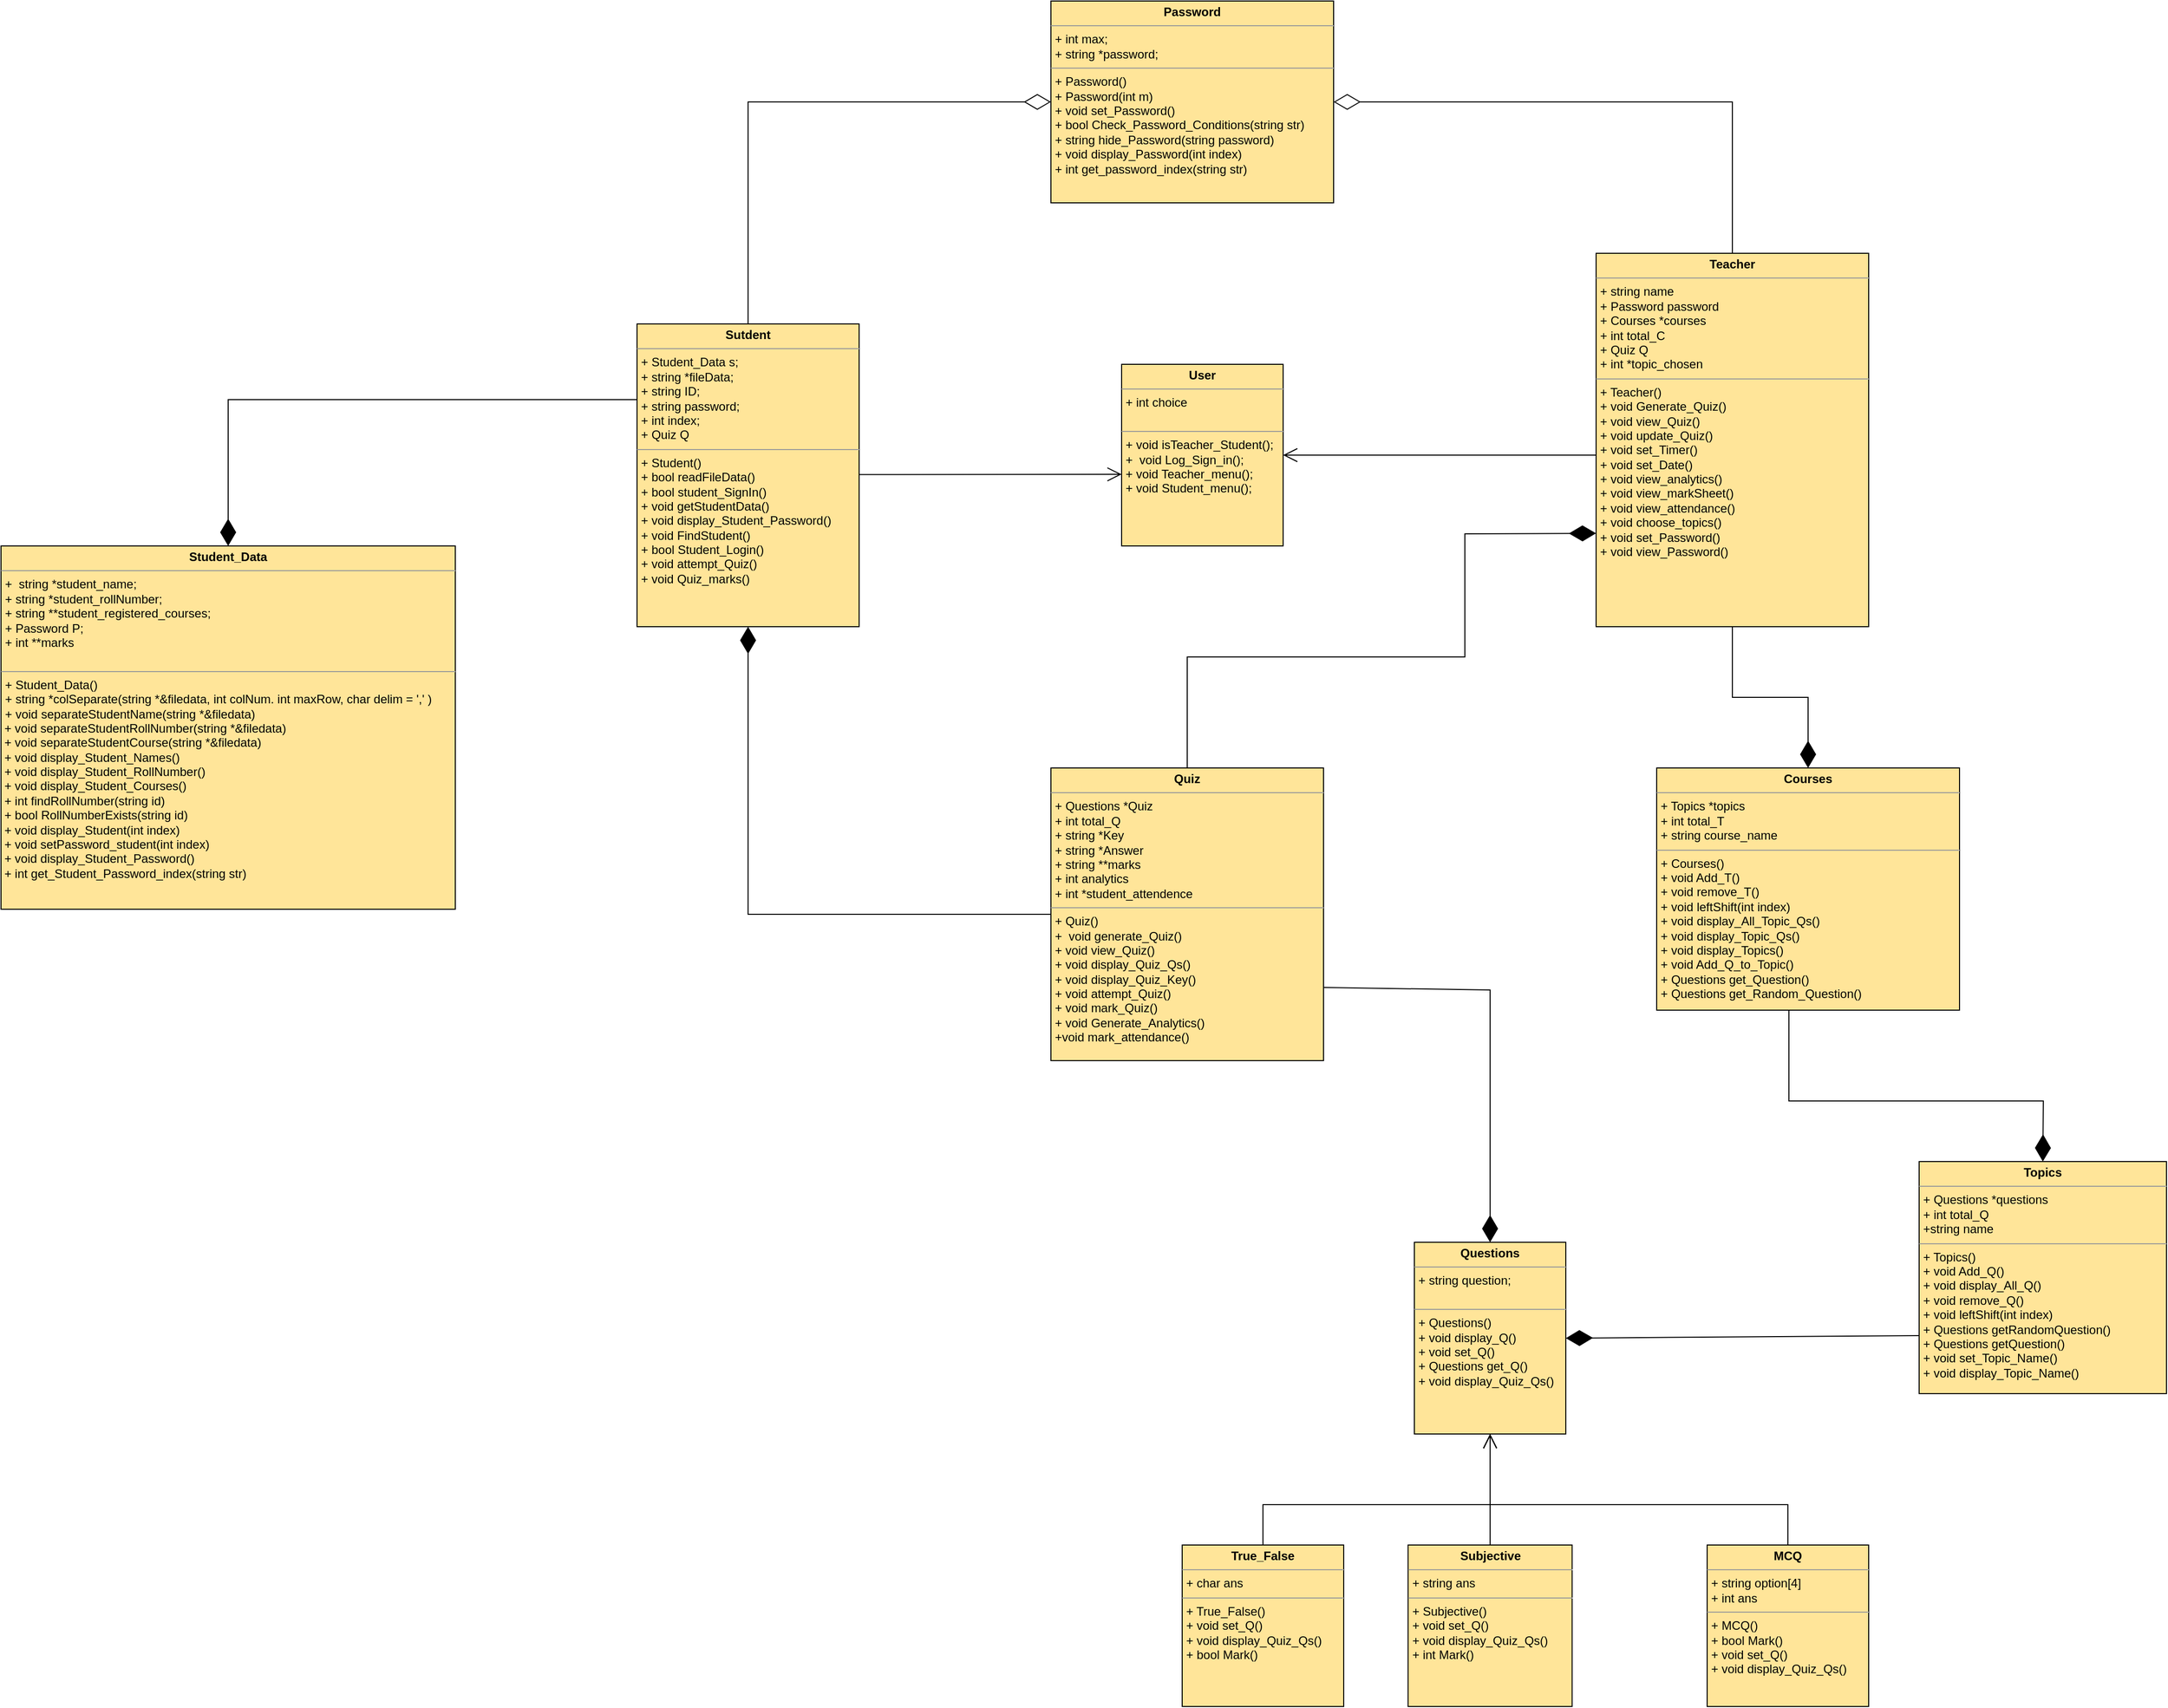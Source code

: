 <mxfile version="21.2.9" type="device">
  <diagram name="Page-1" id="GcSjLYVJun45zZB_SUr3">
    <mxGraphModel dx="4026" dy="2720" grid="1" gridSize="10" guides="1" tooltips="1" connect="1" arrows="1" fold="1" page="1" pageScale="1" pageWidth="850" pageHeight="1100" math="0" shadow="0">
      <root>
        <mxCell id="0" />
        <mxCell id="1" parent="0" />
        <mxCell id="1UL17R5PPc6tgj92Qz5R-5" value="&lt;p style=&quot;margin:0px;margin-top:4px;text-align:center;&quot;&gt;&lt;b&gt;User&lt;/b&gt;&lt;/p&gt;&lt;hr size=&quot;1&quot;&gt;&lt;p style=&quot;margin:0px;margin-left:4px;&quot;&gt;+ int choice&lt;/p&gt;&lt;p style=&quot;margin:0px;margin-left:4px;&quot;&gt;&lt;br&gt;&lt;/p&gt;&lt;hr size=&quot;1&quot;&gt;&lt;p style=&quot;margin:0px;margin-left:4px;&quot;&gt;+ void isTeacher_Student();&lt;/p&gt;&lt;p style=&quot;margin:0px;margin-left:4px;&quot;&gt;+&amp;nbsp; void Log_Sign_in();&lt;/p&gt;&lt;p style=&quot;margin:0px;margin-left:4px;&quot;&gt;+ void Teacher_menu();&lt;/p&gt;&lt;p style=&quot;margin:0px;margin-left:4px;&quot;&gt;+ void Student_menu();&lt;/p&gt;" style="verticalAlign=top;align=left;overflow=fill;fontSize=12;fontFamily=Helvetica;html=1;whiteSpace=wrap;fillColor=#FFE599;" vertex="1" parent="1">
          <mxGeometry x="940" y="150" width="160" height="180" as="geometry" />
        </mxCell>
        <mxCell id="1UL17R5PPc6tgj92Qz5R-6" value="&lt;p style=&quot;margin:0px;margin-top:4px;text-align:center;&quot;&gt;&lt;b&gt;Student_Data&lt;/b&gt;&lt;/p&gt;&lt;hr size=&quot;1&quot;&gt;&lt;p style=&quot;margin:0px;margin-left:4px;&quot;&gt;+&amp;nbsp;&amp;nbsp;string *student_name;&lt;/p&gt;&lt;p style=&quot;margin:0px;margin-left:4px;&quot;&gt;+ string *student_rollNumber;&lt;/p&gt;&lt;p style=&quot;margin:0px;margin-left:4px;&quot;&gt;+ string **student_registered_courses;&lt;/p&gt;&lt;p style=&quot;margin:0px;margin-left:4px;&quot;&gt;+ Password P;&lt;/p&gt;&lt;p style=&quot;margin:0px;margin-left:4px;&quot;&gt;+ int **marks&lt;/p&gt;&lt;p style=&quot;margin:0px;margin-left:4px;&quot;&gt;&lt;br&gt;&lt;/p&gt;&lt;hr size=&quot;1&quot;&gt;&lt;p style=&quot;margin:0px;margin-left:4px;&quot;&gt;+ Student_Data()&lt;/p&gt;&lt;p style=&quot;margin:0px;margin-left:4px;&quot;&gt;+ string *colSeparate(string *&amp;amp;filedata, int colNum. int maxRow, char delim = &#39;,&#39; )&lt;/p&gt;&lt;p style=&quot;margin:0px;margin-left:4px;&quot;&gt;+ void separateStudentName(string *&amp;amp;filedata)&lt;/p&gt;&amp;nbsp;+ void separateStudentRollNumber(string *&amp;amp;filedata)&lt;br&gt;&amp;nbsp;+ void separateStudentCourse(string *&amp;amp;filedata)&lt;br&gt;&amp;nbsp;+ void display_Student_Names()&lt;br&gt;&amp;nbsp;+ void display_Student_RollNumber()&lt;br&gt;&amp;nbsp;+ void display_Student_Courses()&lt;br&gt;&amp;nbsp;+ int findRollNumber(string id)&lt;br&gt;&amp;nbsp;+ bool RollNumberExists(string id)&lt;br&gt;&amp;nbsp;+ void display_Student(int index)&lt;br&gt;&amp;nbsp;+ void setPassword_student(int index)&lt;br&gt;&amp;nbsp;+ void display_Student_Password()&lt;br&gt;&amp;nbsp;+ int get_Student_Password_index(string str)&lt;br&gt;&amp;nbsp;&lt;br&gt;&lt;p style=&quot;margin:0px;margin-left:4px;&quot;&gt;&amp;nbsp;&lt;/p&gt;&lt;p style=&quot;margin:0px;margin-left:4px;&quot;&gt;&lt;br&gt;&lt;/p&gt;" style="verticalAlign=top;align=left;overflow=fill;fontSize=12;fontFamily=Helvetica;html=1;whiteSpace=wrap;fillColor=#FFE599;" vertex="1" parent="1">
          <mxGeometry x="-170" y="330" width="450" height="360" as="geometry" />
        </mxCell>
        <mxCell id="1UL17R5PPc6tgj92Qz5R-9" value="&lt;p style=&quot;margin:0px;margin-top:4px;text-align:center;&quot;&gt;&lt;b&gt;Sutdent&lt;/b&gt;&lt;/p&gt;&lt;hr size=&quot;1&quot;&gt;&lt;p style=&quot;margin:0px;margin-left:4px;&quot;&gt;+ Student_Data s;&lt;/p&gt;&lt;p style=&quot;margin:0px;margin-left:4px;&quot;&gt;+ string *fileData;&lt;/p&gt;&lt;p style=&quot;margin:0px;margin-left:4px;&quot;&gt;+ string ID;&lt;/p&gt;&lt;p style=&quot;margin:0px;margin-left:4px;&quot;&gt;+ string password;&lt;/p&gt;&lt;p style=&quot;margin:0px;margin-left:4px;&quot;&gt;+ int index;&lt;/p&gt;&lt;p style=&quot;margin:0px;margin-left:4px;&quot;&gt;+ Quiz Q&lt;/p&gt;&lt;hr size=&quot;1&quot;&gt;&lt;p style=&quot;margin:0px;margin-left:4px;&quot;&gt;+ Student()&lt;/p&gt;&lt;p style=&quot;margin:0px;margin-left:4px;&quot;&gt;+ bool readFileData()&lt;/p&gt;&lt;p style=&quot;margin:0px;margin-left:4px;&quot;&gt;+ bool student_SignIn()&lt;/p&gt;&lt;p style=&quot;margin:0px;margin-left:4px;&quot;&gt;+ void getStudentData()&lt;/p&gt;&lt;p style=&quot;margin:0px;margin-left:4px;&quot;&gt;+ void display_Student_Password()&lt;/p&gt;&lt;p style=&quot;margin:0px;margin-left:4px;&quot;&gt;+ void FindStudent()&lt;/p&gt;&lt;p style=&quot;margin:0px;margin-left:4px;&quot;&gt;+ bool Student_Login()&lt;/p&gt;&lt;p style=&quot;margin:0px;margin-left:4px;&quot;&gt;+ void attempt_Quiz()&lt;/p&gt;&lt;p style=&quot;margin:0px;margin-left:4px;&quot;&gt;&lt;span style=&quot;background-color: initial;&quot;&gt;+ void Quiz_marks()&lt;/span&gt;&lt;br&gt;&lt;/p&gt;" style="verticalAlign=top;align=left;overflow=fill;fontSize=12;fontFamily=Helvetica;html=1;whiteSpace=wrap;fillColor=#FFE599;" vertex="1" parent="1">
          <mxGeometry x="460" y="110" width="220" height="300" as="geometry" />
        </mxCell>
        <mxCell id="1UL17R5PPc6tgj92Qz5R-10" value="&lt;p style=&quot;margin:0px;margin-top:4px;text-align:center;&quot;&gt;&lt;b&gt;Password&lt;/b&gt;&lt;/p&gt;&lt;hr size=&quot;1&quot;&gt;&lt;p style=&quot;margin:0px;margin-left:4px;&quot;&gt;+ int max;&lt;/p&gt;&lt;p style=&quot;margin:0px;margin-left:4px;&quot;&gt;+ string *password;&lt;/p&gt;&lt;hr size=&quot;1&quot;&gt;&lt;p style=&quot;margin:0px;margin-left:4px;&quot;&gt;+ Password()&lt;/p&gt;&lt;p style=&quot;margin:0px;margin-left:4px;&quot;&gt;+ Password(int m)&lt;/p&gt;&lt;p style=&quot;margin:0px;margin-left:4px;&quot;&gt;+ void set_Password()&lt;/p&gt;&lt;p style=&quot;margin:0px;margin-left:4px;&quot;&gt;+ bool Check_Password_Conditions(string str)&lt;/p&gt;&lt;p style=&quot;margin:0px;margin-left:4px;&quot;&gt;+ string hide_Password(string password)&lt;/p&gt;&lt;p style=&quot;margin:0px;margin-left:4px;&quot;&gt;+ void display_Password(int index)&lt;/p&gt;&lt;p style=&quot;margin:0px;margin-left:4px;&quot;&gt;+ int get_password_index(string str)&lt;/p&gt;" style="verticalAlign=top;align=left;overflow=fill;fontSize=12;fontFamily=Helvetica;html=1;whiteSpace=wrap;fillColor=#FFE599;" vertex="1" parent="1">
          <mxGeometry x="870" y="-210" width="280" height="200" as="geometry" />
        </mxCell>
        <mxCell id="1UL17R5PPc6tgj92Qz5R-11" value="&lt;p style=&quot;margin:0px;margin-top:4px;text-align:center;&quot;&gt;&lt;b&gt;Questions&lt;/b&gt;&lt;/p&gt;&lt;hr size=&quot;1&quot;&gt;&lt;p style=&quot;margin:0px;margin-left:4px;&quot;&gt;+ string question;&lt;/p&gt;&lt;p style=&quot;margin:0px;margin-left:4px;&quot;&gt;&lt;br&gt;&lt;/p&gt;&lt;hr size=&quot;1&quot;&gt;&lt;p style=&quot;margin:0px;margin-left:4px;&quot;&gt;+ Questions()&lt;/p&gt;&lt;p style=&quot;margin:0px;margin-left:4px;&quot;&gt;+ void display_Q()&lt;/p&gt;&lt;p style=&quot;margin:0px;margin-left:4px;&quot;&gt;+ void set_Q()&lt;/p&gt;&lt;p style=&quot;margin:0px;margin-left:4px;&quot;&gt;+ Questions get_Q(&lt;span style=&quot;background-color: initial;&quot;&gt;)&lt;/span&gt;&lt;/p&gt;&lt;p style=&quot;margin:0px;margin-left:4px;&quot;&gt;&lt;span style=&quot;background-color: initial;&quot;&gt;+ void display_Quiz_Qs()&lt;/span&gt;&lt;/p&gt;&lt;p style=&quot;margin:0px;margin-left:4px;&quot;&gt;&lt;br&gt;&lt;/p&gt;" style="verticalAlign=top;align=left;overflow=fill;fontSize=12;fontFamily=Helvetica;html=1;whiteSpace=wrap;fillColor=#FFE599;" vertex="1" parent="1">
          <mxGeometry x="1230" y="1020" width="150" height="190" as="geometry" />
        </mxCell>
        <mxCell id="1UL17R5PPc6tgj92Qz5R-12" value="&lt;p style=&quot;margin:0px;margin-top:4px;text-align:center;&quot;&gt;&lt;b&gt;True_False&lt;/b&gt;&lt;/p&gt;&lt;hr size=&quot;1&quot;&gt;&lt;p style=&quot;margin:0px;margin-left:4px;&quot;&gt;+ char ans&lt;/p&gt;&lt;hr size=&quot;1&quot;&gt;&lt;p style=&quot;margin:0px;margin-left:4px;&quot;&gt;+ True_False()&lt;/p&gt;&lt;p style=&quot;margin:0px;margin-left:4px;&quot;&gt;+ void set_Q()&lt;/p&gt;&lt;p style=&quot;margin:0px;margin-left:4px;&quot;&gt;+ void display_Quiz_Qs()&lt;/p&gt;&lt;p style=&quot;margin:0px;margin-left:4px;&quot;&gt;+ bool Mark()&lt;/p&gt;" style="verticalAlign=top;align=left;overflow=fill;fontSize=12;fontFamily=Helvetica;html=1;whiteSpace=wrap;fillColor=#FFE599;" vertex="1" parent="1">
          <mxGeometry x="1000" y="1320" width="160" height="160" as="geometry" />
        </mxCell>
        <mxCell id="1UL17R5PPc6tgj92Qz5R-13" value="&lt;p style=&quot;margin:0px;margin-top:4px;text-align:center;&quot;&gt;&lt;b&gt;Subjective&lt;/b&gt;&lt;/p&gt;&lt;hr size=&quot;1&quot;&gt;&lt;p style=&quot;margin:0px;margin-left:4px;&quot;&gt;+ string ans&lt;/p&gt;&lt;hr size=&quot;1&quot;&gt;&lt;p style=&quot;margin:0px;margin-left:4px;&quot;&gt;+ Subjective()&lt;/p&gt;&lt;p style=&quot;border-color: var(--border-color); margin: 0px 0px 0px 4px;&quot;&gt;+ void set_Q()&lt;/p&gt;&lt;p style=&quot;border-color: var(--border-color); margin: 0px 0px 0px 4px;&quot;&gt;+ void display_Quiz_Qs()&lt;/p&gt;&lt;p style=&quot;margin:0px;margin-left:4px;&quot;&gt;+ int Mark()&lt;/p&gt;" style="verticalAlign=top;align=left;overflow=fill;fontSize=12;fontFamily=Helvetica;html=1;whiteSpace=wrap;fillColor=#FFE599;" vertex="1" parent="1">
          <mxGeometry x="1223.75" y="1320" width="162.5" height="160" as="geometry" />
        </mxCell>
        <mxCell id="1UL17R5PPc6tgj92Qz5R-14" value="&lt;p style=&quot;margin:0px;margin-top:4px;text-align:center;&quot;&gt;&lt;b&gt;MCQ&lt;/b&gt;&lt;/p&gt;&lt;hr size=&quot;1&quot;&gt;&lt;p style=&quot;margin:0px;margin-left:4px;&quot;&gt;+ string option[4]&lt;/p&gt;&lt;p style=&quot;margin:0px;margin-left:4px;&quot;&gt;+ int ans&lt;/p&gt;&lt;hr size=&quot;1&quot;&gt;&lt;p style=&quot;margin:0px;margin-left:4px;&quot;&gt;+ MCQ()&lt;/p&gt;&lt;p style=&quot;margin:0px;margin-left:4px;&quot;&gt;+ bool Mark()&lt;/p&gt;&lt;p style=&quot;border-color: var(--border-color); margin: 0px 0px 0px 4px;&quot;&gt;+ void set_Q()&lt;/p&gt;&lt;p style=&quot;border-color: var(--border-color); margin: 0px 0px 0px 4px;&quot;&gt;+ void display_Quiz_Qs()&lt;/p&gt;" style="verticalAlign=top;align=left;overflow=fill;fontSize=12;fontFamily=Helvetica;html=1;whiteSpace=wrap;fillColor=#FFE599;" vertex="1" parent="1">
          <mxGeometry x="1520" y="1320" width="160" height="160" as="geometry" />
        </mxCell>
        <mxCell id="1UL17R5PPc6tgj92Qz5R-15" value="&lt;p style=&quot;margin:0px;margin-top:4px;text-align:center;&quot;&gt;&lt;b&gt;Topics&lt;/b&gt;&lt;/p&gt;&lt;hr size=&quot;1&quot;&gt;&lt;p style=&quot;margin:0px;margin-left:4px;&quot;&gt;+ Questions *questions&lt;/p&gt;&lt;p style=&quot;margin:0px;margin-left:4px;&quot;&gt;+ int total_Q&lt;/p&gt;&lt;p style=&quot;margin:0px;margin-left:4px;&quot;&gt;+string name&lt;/p&gt;&lt;hr size=&quot;1&quot;&gt;&lt;p style=&quot;margin:0px;margin-left:4px;&quot;&gt;+ Topics()&lt;/p&gt;&lt;p style=&quot;margin:0px;margin-left:4px;&quot;&gt;+ void Add_Q()&lt;/p&gt;&lt;p style=&quot;margin:0px;margin-left:4px;&quot;&gt;+ void display_All_Q()&lt;/p&gt;&lt;p style=&quot;margin:0px;margin-left:4px;&quot;&gt;+ void remove_Q()&lt;/p&gt;&lt;p style=&quot;margin:0px;margin-left:4px;&quot;&gt;+ void leftShift(int index)&lt;/p&gt;&lt;p style=&quot;margin:0px;margin-left:4px;&quot;&gt;+ Questions getRandomQuestion()&lt;/p&gt;&lt;p style=&quot;margin:0px;margin-left:4px;&quot;&gt;+ Questions getQuestion()&lt;/p&gt;&lt;p style=&quot;margin:0px;margin-left:4px;&quot;&gt;+ void set_Topic_Name()&lt;/p&gt;&lt;p style=&quot;margin:0px;margin-left:4px;&quot;&gt;+ void display_Topic_Name()&lt;/p&gt;&lt;p style=&quot;margin:0px;margin-left:4px;&quot;&gt;&lt;br&gt;&lt;/p&gt;" style="verticalAlign=top;align=left;overflow=fill;fontSize=12;fontFamily=Helvetica;html=1;whiteSpace=wrap;fillColor=#FFE599;" vertex="1" parent="1">
          <mxGeometry x="1730" y="940" width="245" height="230" as="geometry" />
        </mxCell>
        <mxCell id="1UL17R5PPc6tgj92Qz5R-16" value="&lt;p style=&quot;margin:0px;margin-top:4px;text-align:center;&quot;&gt;&lt;b&gt;Courses&lt;/b&gt;&lt;/p&gt;&lt;hr size=&quot;1&quot;&gt;&lt;p style=&quot;margin:0px;margin-left:4px;&quot;&gt;+ Topics *topics&lt;/p&gt;&lt;p style=&quot;margin:0px;margin-left:4px;&quot;&gt;+ int total_T&lt;/p&gt;&lt;p style=&quot;margin:0px;margin-left:4px;&quot;&gt;+ string course_name&lt;/p&gt;&lt;hr size=&quot;1&quot;&gt;&lt;p style=&quot;margin:0px;margin-left:4px;&quot;&gt;+ Courses()&lt;/p&gt;&lt;p style=&quot;margin:0px;margin-left:4px;&quot;&gt;+ void Add_T()&lt;/p&gt;&lt;p style=&quot;margin:0px;margin-left:4px;&quot;&gt;+ void remove_T()&lt;/p&gt;&lt;p style=&quot;margin:0px;margin-left:4px;&quot;&gt;+ void leftShift(int index)&lt;/p&gt;&lt;p style=&quot;margin:0px;margin-left:4px;&quot;&gt;+ void display_All_Topic_Qs()&lt;/p&gt;&lt;p style=&quot;margin:0px;margin-left:4px;&quot;&gt;+ void display_Topic_Qs()&lt;/p&gt;&lt;p style=&quot;margin:0px;margin-left:4px;&quot;&gt;+ void display_Topics()&lt;/p&gt;&lt;p style=&quot;margin:0px;margin-left:4px;&quot;&gt;+ void Add_Q_to_Topic()&lt;/p&gt;&lt;p style=&quot;margin:0px;margin-left:4px;&quot;&gt;+ Questions get_Question()&lt;/p&gt;&lt;p style=&quot;margin:0px;margin-left:4px;&quot;&gt;+ Questions get_Random_Question()&lt;/p&gt;&lt;p style=&quot;margin:0px;margin-left:4px;&quot;&gt;&lt;br&gt;&lt;/p&gt;" style="verticalAlign=top;align=left;overflow=fill;fontSize=12;fontFamily=Helvetica;html=1;whiteSpace=wrap;fillColor=#FFE599;" vertex="1" parent="1">
          <mxGeometry x="1470" y="550" width="300" height="240" as="geometry" />
        </mxCell>
        <mxCell id="1UL17R5PPc6tgj92Qz5R-17" value="&lt;p style=&quot;margin:0px;margin-top:4px;text-align:center;&quot;&gt;&lt;b&gt;Quiz&lt;/b&gt;&lt;/p&gt;&lt;hr size=&quot;1&quot;&gt;&lt;p style=&quot;margin:0px;margin-left:4px;&quot;&gt;+ Questions *Quiz&lt;/p&gt;&lt;p style=&quot;margin:0px;margin-left:4px;&quot;&gt;+ int total_Q&lt;/p&gt;&lt;p style=&quot;margin:0px;margin-left:4px;&quot;&gt;+ string *Key&lt;/p&gt;&lt;p style=&quot;margin:0px;margin-left:4px;&quot;&gt;+ string *Answer&lt;/p&gt;&lt;p style=&quot;margin:0px;margin-left:4px;&quot;&gt;+ string **marks&lt;/p&gt;&lt;p style=&quot;margin:0px;margin-left:4px;&quot;&gt;+ int analytics&lt;/p&gt;&lt;p style=&quot;margin:0px;margin-left:4px;&quot;&gt;+ int *student_attendence&lt;/p&gt;&lt;hr size=&quot;1&quot;&gt;&lt;p style=&quot;margin:0px;margin-left:4px;&quot;&gt;+ Quiz()&lt;/p&gt;&lt;p style=&quot;margin:0px;margin-left:4px;&quot;&gt;+&amp;nbsp; void generate_Quiz()&lt;/p&gt;&lt;p style=&quot;margin:0px;margin-left:4px;&quot;&gt;+ void view_Quiz()&lt;/p&gt;&lt;p style=&quot;margin:0px;margin-left:4px;&quot;&gt;+ void display_Quiz_Qs()&lt;/p&gt;&lt;p style=&quot;margin:0px;margin-left:4px;&quot;&gt;+ void display_Quiz_Key()&lt;/p&gt;&lt;p style=&quot;margin:0px;margin-left:4px;&quot;&gt;+ void attempt_Quiz()&lt;/p&gt;&lt;p style=&quot;margin:0px;margin-left:4px;&quot;&gt;+ void mark_Quiz()&lt;/p&gt;&lt;p style=&quot;margin:0px;margin-left:4px;&quot;&gt;+ void Generate_Analytics()&lt;/p&gt;&lt;p style=&quot;margin:0px;margin-left:4px;&quot;&gt;+void mark_attendance()&lt;/p&gt;" style="verticalAlign=top;align=left;overflow=fill;fontSize=12;fontFamily=Helvetica;html=1;whiteSpace=wrap;fillColor=#FFE599;" vertex="1" parent="1">
          <mxGeometry x="870" y="550" width="270" height="290" as="geometry" />
        </mxCell>
        <mxCell id="1UL17R5PPc6tgj92Qz5R-18" value="&lt;p style=&quot;margin:0px;margin-top:4px;text-align:center;&quot;&gt;&lt;b&gt;Teacher&lt;/b&gt;&lt;/p&gt;&lt;hr size=&quot;1&quot;&gt;&lt;p style=&quot;margin:0px;margin-left:4px;&quot;&gt;+ string name&lt;/p&gt;&lt;p style=&quot;margin:0px;margin-left:4px;&quot;&gt;+ Password password&lt;/p&gt;&lt;p style=&quot;margin:0px;margin-left:4px;&quot;&gt;+ Courses *courses&lt;/p&gt;&lt;p style=&quot;margin:0px;margin-left:4px;&quot;&gt;+ int total_C&lt;/p&gt;&lt;p style=&quot;margin:0px;margin-left:4px;&quot;&gt;+ Quiz Q&lt;/p&gt;&lt;p style=&quot;margin:0px;margin-left:4px;&quot;&gt;+ int *topic_chosen&lt;/p&gt;&lt;hr size=&quot;1&quot;&gt;&lt;p style=&quot;margin:0px;margin-left:4px;&quot;&gt;+ Teacher()&lt;/p&gt;&lt;p style=&quot;margin:0px;margin-left:4px;&quot;&gt;+ void Generate_Quiz()&lt;/p&gt;&lt;p style=&quot;margin:0px;margin-left:4px;&quot;&gt;+ void view_Quiz()&lt;/p&gt;&lt;p style=&quot;margin:0px;margin-left:4px;&quot;&gt;+ void update_Quiz()&lt;/p&gt;&lt;p style=&quot;margin:0px;margin-left:4px;&quot;&gt;+ void set_Timer()&lt;/p&gt;&lt;p style=&quot;margin:0px;margin-left:4px;&quot;&gt;+ void set_Date()&lt;/p&gt;&lt;p style=&quot;margin:0px;margin-left:4px;&quot;&gt;+ void view_analytics()&lt;/p&gt;&lt;p style=&quot;margin:0px;margin-left:4px;&quot;&gt;+ void view_markSheet()&lt;/p&gt;&lt;p style=&quot;margin:0px;margin-left:4px;&quot;&gt;+ void view_attendance()&lt;/p&gt;&lt;p style=&quot;margin:0px;margin-left:4px;&quot;&gt;+ void choose_topics()&lt;/p&gt;&lt;p style=&quot;margin:0px;margin-left:4px;&quot;&gt;+ void set_Password()&lt;/p&gt;&lt;p style=&quot;margin:0px;margin-left:4px;&quot;&gt;+ void view_Password()&lt;/p&gt;&lt;p style=&quot;margin:0px;margin-left:4px;&quot;&gt;&lt;br&gt;&lt;/p&gt;" style="verticalAlign=top;align=left;overflow=fill;fontSize=12;fontFamily=Helvetica;html=1;whiteSpace=wrap;fillColor=#FFE599;" vertex="1" parent="1">
          <mxGeometry x="1410" y="40" width="270" height="370" as="geometry" />
        </mxCell>
        <mxCell id="1UL17R5PPc6tgj92Qz5R-26" value="" style="endArrow=diamondThin;endFill=0;endSize=24;html=1;rounded=0;exitX=0.5;exitY=0;exitDx=0;exitDy=0;entryX=0;entryY=0.5;entryDx=0;entryDy=0;" edge="1" parent="1" source="1UL17R5PPc6tgj92Qz5R-9" target="1UL17R5PPc6tgj92Qz5R-10">
          <mxGeometry width="160" relative="1" as="geometry">
            <mxPoint x="620" y="-80" as="sourcePoint" />
            <mxPoint x="780" y="-50" as="targetPoint" />
            <Array as="points">
              <mxPoint x="570" y="-110" />
            </Array>
          </mxGeometry>
        </mxCell>
        <mxCell id="1UL17R5PPc6tgj92Qz5R-27" value="" style="endArrow=diamondThin;endFill=0;endSize=24;html=1;rounded=0;exitX=0.5;exitY=0;exitDx=0;exitDy=0;entryX=1;entryY=0.5;entryDx=0;entryDy=0;" edge="1" parent="1" source="1UL17R5PPc6tgj92Qz5R-18" target="1UL17R5PPc6tgj92Qz5R-10">
          <mxGeometry width="160" relative="1" as="geometry">
            <mxPoint x="1370" y="-105" as="sourcePoint" />
            <mxPoint x="1240" y="-70" as="targetPoint" />
            <Array as="points">
              <mxPoint x="1545" y="-110" />
            </Array>
          </mxGeometry>
        </mxCell>
        <mxCell id="1UL17R5PPc6tgj92Qz5R-28" value="" style="endArrow=diamondThin;endFill=1;endSize=24;html=1;rounded=0;entryX=0.5;entryY=0;entryDx=0;entryDy=0;exitX=0;exitY=0.25;exitDx=0;exitDy=0;fillColor=#33FFFF;" edge="1" parent="1" source="1UL17R5PPc6tgj92Qz5R-9" target="1UL17R5PPc6tgj92Qz5R-6">
          <mxGeometry width="160" relative="1" as="geometry">
            <mxPoint x="-50" y="170" as="sourcePoint" />
            <mxPoint x="250" y="180" as="targetPoint" />
            <Array as="points">
              <mxPoint x="55" y="185" />
            </Array>
          </mxGeometry>
        </mxCell>
        <mxCell id="1UL17R5PPc6tgj92Qz5R-29" value="" style="endArrow=diamondThin;endFill=1;endSize=24;html=1;rounded=0;entryX=1;entryY=0.5;entryDx=0;entryDy=0;exitX=0;exitY=0.75;exitDx=0;exitDy=0;" edge="1" parent="1" source="1UL17R5PPc6tgj92Qz5R-15" target="1UL17R5PPc6tgj92Qz5R-11">
          <mxGeometry width="160" relative="1" as="geometry">
            <mxPoint x="1520" y="1030" as="sourcePoint" />
            <mxPoint x="1530" y="1090" as="targetPoint" />
          </mxGeometry>
        </mxCell>
        <mxCell id="1UL17R5PPc6tgj92Qz5R-34" value="" style="endArrow=diamondThin;endFill=1;endSize=24;html=1;rounded=0;entryX=0.5;entryY=0;entryDx=0;entryDy=0;" edge="1" parent="1" target="1UL17R5PPc6tgj92Qz5R-15">
          <mxGeometry width="160" relative="1" as="geometry">
            <mxPoint x="1601" y="790" as="sourcePoint" />
            <mxPoint x="1620" y="1010" as="targetPoint" />
            <Array as="points">
              <mxPoint x="1601" y="880" />
              <mxPoint x="1853" y="880" />
            </Array>
          </mxGeometry>
        </mxCell>
        <mxCell id="1UL17R5PPc6tgj92Qz5R-35" value="" style="endArrow=diamondThin;endFill=1;endSize=24;html=1;rounded=0;exitX=0.5;exitY=1;exitDx=0;exitDy=0;entryX=0.5;entryY=0;entryDx=0;entryDy=0;" edge="1" parent="1" source="1UL17R5PPc6tgj92Qz5R-18" target="1UL17R5PPc6tgj92Qz5R-16">
          <mxGeometry width="160" relative="1" as="geometry">
            <mxPoint x="1330" y="430" as="sourcePoint" />
            <mxPoint x="1470" y="470" as="targetPoint" />
            <Array as="points">
              <mxPoint x="1545" y="480" />
              <mxPoint x="1620" y="480" />
            </Array>
          </mxGeometry>
        </mxCell>
        <mxCell id="1UL17R5PPc6tgj92Qz5R-40" value="" style="endArrow=diamondThin;endFill=1;endSize=24;html=1;rounded=0;entryX=0.5;entryY=0;entryDx=0;entryDy=0;exitX=1;exitY=0.75;exitDx=0;exitDy=0;" edge="1" parent="1" source="1UL17R5PPc6tgj92Qz5R-17" target="1UL17R5PPc6tgj92Qz5R-11">
          <mxGeometry width="160" relative="1" as="geometry">
            <mxPoint x="1090" y="950" as="sourcePoint" />
            <mxPoint x="1250" y="950" as="targetPoint" />
            <Array as="points">
              <mxPoint x="1305" y="770" />
            </Array>
          </mxGeometry>
        </mxCell>
        <mxCell id="1UL17R5PPc6tgj92Qz5R-43" value="" style="endArrow=open;endFill=1;endSize=12;html=1;rounded=0;" edge="1" parent="1">
          <mxGeometry width="160" relative="1" as="geometry">
            <mxPoint x="680" y="259.23" as="sourcePoint" />
            <mxPoint x="940" y="259" as="targetPoint" />
          </mxGeometry>
        </mxCell>
        <mxCell id="1UL17R5PPc6tgj92Qz5R-44" value="" style="endArrow=open;endFill=1;endSize=12;html=1;rounded=0;entryX=1;entryY=0.5;entryDx=0;entryDy=0;" edge="1" parent="1" target="1UL17R5PPc6tgj92Qz5R-5">
          <mxGeometry width="160" relative="1" as="geometry">
            <mxPoint x="1410" y="240" as="sourcePoint" />
            <mxPoint x="1330" y="240" as="targetPoint" />
          </mxGeometry>
        </mxCell>
        <mxCell id="1UL17R5PPc6tgj92Qz5R-46" value="" style="endArrow=diamondThin;endFill=1;endSize=24;html=1;rounded=0;entryX=0;entryY=0.75;entryDx=0;entryDy=0;exitX=0.5;exitY=0;exitDx=0;exitDy=0;" edge="1" parent="1" source="1UL17R5PPc6tgj92Qz5R-17" target="1UL17R5PPc6tgj92Qz5R-18">
          <mxGeometry width="160" relative="1" as="geometry">
            <mxPoint x="1087.5" y="440" as="sourcePoint" />
            <mxPoint x="1247.5" y="440" as="targetPoint" />
            <Array as="points">
              <mxPoint x="1005" y="440" />
              <mxPoint x="1280" y="440" />
              <mxPoint x="1280" y="318" />
            </Array>
          </mxGeometry>
        </mxCell>
        <mxCell id="1UL17R5PPc6tgj92Qz5R-49" value="" style="endArrow=diamondThin;endFill=1;endSize=24;html=1;rounded=0;entryX=0.5;entryY=1;entryDx=0;entryDy=0;exitX=0;exitY=0.5;exitDx=0;exitDy=0;" edge="1" parent="1" source="1UL17R5PPc6tgj92Qz5R-17" target="1UL17R5PPc6tgj92Qz5R-9">
          <mxGeometry width="160" relative="1" as="geometry">
            <mxPoint x="410" y="570" as="sourcePoint" />
            <mxPoint x="570" y="570" as="targetPoint" />
            <Array as="points">
              <mxPoint x="570" y="695" />
            </Array>
          </mxGeometry>
        </mxCell>
        <mxCell id="1UL17R5PPc6tgj92Qz5R-50" value="" style="endArrow=open;endFill=1;endSize=12;html=1;rounded=0;entryX=0.5;entryY=1;entryDx=0;entryDy=0;exitX=0.5;exitY=0;exitDx=0;exitDy=0;" edge="1" parent="1" source="1UL17R5PPc6tgj92Qz5R-14" target="1UL17R5PPc6tgj92Qz5R-11">
          <mxGeometry width="160" relative="1" as="geometry">
            <mxPoint x="1370" y="1290" as="sourcePoint" />
            <mxPoint x="1530" y="1290" as="targetPoint" />
            <Array as="points">
              <mxPoint x="1600" y="1280" />
              <mxPoint x="1305" y="1280" />
            </Array>
          </mxGeometry>
        </mxCell>
        <mxCell id="1UL17R5PPc6tgj92Qz5R-51" value="" style="endArrow=open;endFill=1;endSize=12;html=1;rounded=0;entryX=0.5;entryY=1;entryDx=0;entryDy=0;exitX=0.5;exitY=0;exitDx=0;exitDy=0;" edge="1" parent="1" source="1UL17R5PPc6tgj92Qz5R-12" target="1UL17R5PPc6tgj92Qz5R-11">
          <mxGeometry width="160" relative="1" as="geometry">
            <mxPoint x="1000" y="1280" as="sourcePoint" />
            <mxPoint x="1275" y="1230" as="targetPoint" />
            <Array as="points">
              <mxPoint x="1080" y="1280" />
              <mxPoint x="1305" y="1280" />
            </Array>
          </mxGeometry>
        </mxCell>
        <mxCell id="1UL17R5PPc6tgj92Qz5R-52" value="" style="endArrow=open;endFill=1;endSize=12;html=1;rounded=0;entryX=0.5;entryY=1;entryDx=0;entryDy=0;exitX=0.5;exitY=0;exitDx=0;exitDy=0;" edge="1" parent="1" source="1UL17R5PPc6tgj92Qz5R-13" target="1UL17R5PPc6tgj92Qz5R-11">
          <mxGeometry width="160" relative="1" as="geometry">
            <mxPoint x="1140" y="1270" as="sourcePoint" />
            <mxPoint x="1300" y="1270" as="targetPoint" />
            <Array as="points">
              <mxPoint x="1305" y="1280" />
            </Array>
          </mxGeometry>
        </mxCell>
      </root>
    </mxGraphModel>
  </diagram>
</mxfile>
